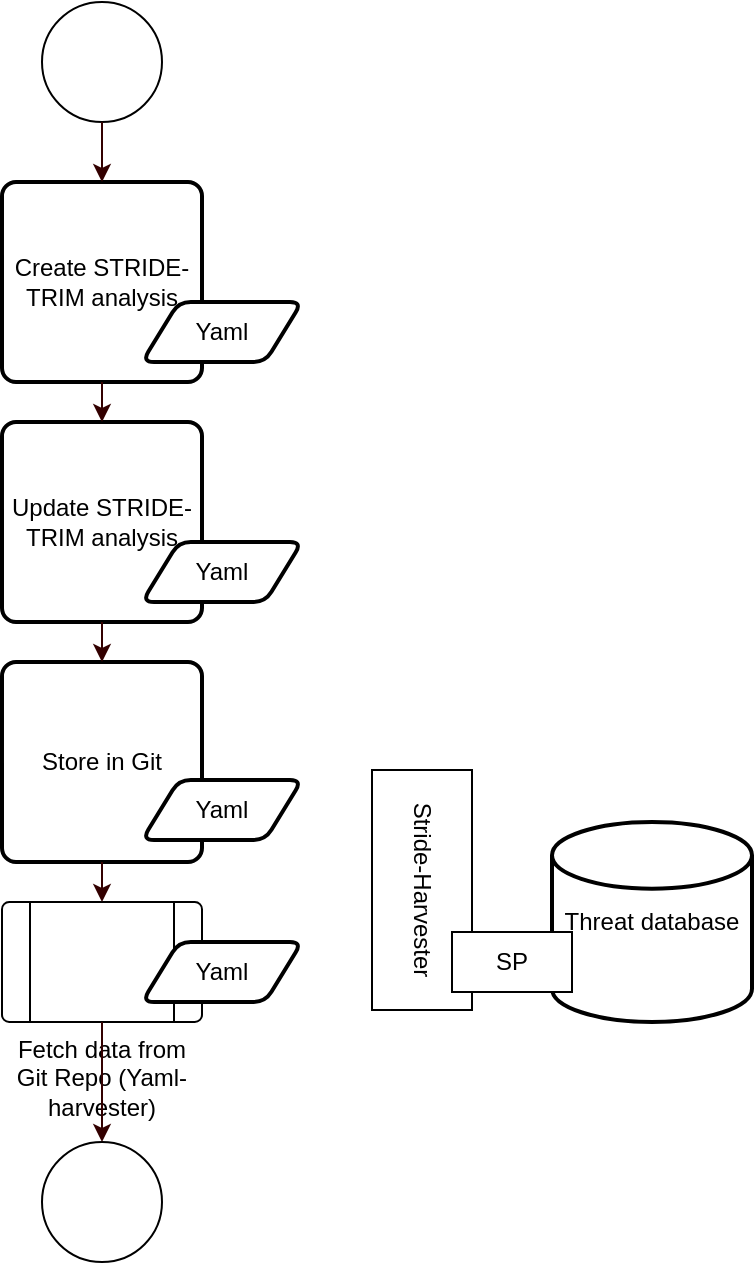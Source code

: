 <mxfile version="20.8.16" type="device"><diagram name="Page-1" id="jQMjmXJ49uNvcMFOh4p-"><mxGraphModel dx="954" dy="698" grid="1" gridSize="10" guides="1" tooltips="1" connect="1" arrows="1" fold="1" page="1" pageScale="1" pageWidth="850" pageHeight="1100" math="0" shadow="0"><root><mxCell id="0"/><mxCell id="1" parent="0"/><mxCell id="9XTwxbFcSGtul5KWC1o_-2" value="" style="verticalLabelPosition=bottom;verticalAlign=top;html=1;shape=mxgraph.flowchart.on-page_reference;" parent="1" vertex="1"><mxGeometry x="100" y="50" width="60" height="60" as="geometry"/></mxCell><mxCell id="9XTwxbFcSGtul5KWC1o_-3" value="Create STRIDE-TRIM analysis" style="rounded=1;whiteSpace=wrap;html=1;absoluteArcSize=1;arcSize=14;strokeWidth=2;" parent="1" vertex="1"><mxGeometry x="80" y="140" width="100" height="100" as="geometry"/></mxCell><mxCell id="9XTwxbFcSGtul5KWC1o_-4" value="Store in Git" style="rounded=1;whiteSpace=wrap;html=1;absoluteArcSize=1;arcSize=14;strokeWidth=2;" parent="1" vertex="1"><mxGeometry x="80" y="380" width="100" height="100" as="geometry"/></mxCell><mxCell id="9XTwxbFcSGtul5KWC1o_-18" value="Update&amp;nbsp;STRIDE-TRIM analysis" style="rounded=1;whiteSpace=wrap;html=1;absoluteArcSize=1;arcSize=14;strokeWidth=2;" parent="1" vertex="1"><mxGeometry x="80" y="260" width="100" height="100" as="geometry"/></mxCell><mxCell id="9XTwxbFcSGtul5KWC1o_-20" value="Fetch data from Git Repo (Yaml-harvester)" style="verticalLabelPosition=bottom;verticalAlign=top;html=1;shape=process;whiteSpace=wrap;rounded=1;size=0.14;arcSize=6;" parent="1" vertex="1"><mxGeometry x="80" y="500" width="100" height="60" as="geometry"/></mxCell><mxCell id="9XTwxbFcSGtul5KWC1o_-25" value="Yaml" style="shape=parallelogram;html=1;strokeWidth=2;perimeter=parallelogramPerimeter;whiteSpace=wrap;rounded=1;arcSize=12;size=0.23;" parent="1" vertex="1"><mxGeometry x="150" y="200" width="80" height="30" as="geometry"/></mxCell><mxCell id="9XTwxbFcSGtul5KWC1o_-26" value="Yaml" style="shape=parallelogram;html=1;strokeWidth=2;perimeter=parallelogramPerimeter;whiteSpace=wrap;rounded=1;arcSize=12;size=0.23;" parent="1" vertex="1"><mxGeometry x="150" y="320" width="80" height="30" as="geometry"/></mxCell><mxCell id="9XTwxbFcSGtul5KWC1o_-27" value="Yaml" style="shape=parallelogram;html=1;strokeWidth=2;perimeter=parallelogramPerimeter;whiteSpace=wrap;rounded=1;arcSize=12;size=0.23;" parent="1" vertex="1"><mxGeometry x="150" y="439" width="80" height="30" as="geometry"/></mxCell><mxCell id="9XTwxbFcSGtul5KWC1o_-28" value="Yaml" style="shape=parallelogram;html=1;strokeWidth=2;perimeter=parallelogramPerimeter;whiteSpace=wrap;rounded=1;arcSize=12;size=0.23;" parent="1" vertex="1"><mxGeometry x="150" y="520" width="80" height="30" as="geometry"/></mxCell><mxCell id="9XTwxbFcSGtul5KWC1o_-30" value="" style="verticalLabelPosition=bottom;verticalAlign=top;html=1;shape=mxgraph.flowchart.on-page_reference;" parent="1" vertex="1"><mxGeometry x="100" y="620" width="60" height="60" as="geometry"/></mxCell><mxCell id="9XTwxbFcSGtul5KWC1o_-40" value="Threat database" style="strokeWidth=2;html=1;shape=mxgraph.flowchart.database;whiteSpace=wrap;verticalAlign=middle;" parent="1" vertex="1"><mxGeometry x="355" y="460" width="100" height="100" as="geometry"/></mxCell><mxCell id="9XTwxbFcSGtul5KWC1o_-42" value="Stride-Harvester" style="rounded=0;whiteSpace=wrap;html=1;rotation=90;" parent="1" vertex="1"><mxGeometry x="230" y="469" width="120" height="50" as="geometry"/></mxCell><mxCell id="9XTwxbFcSGtul5KWC1o_-41" value="SP" style="rounded=0;whiteSpace=wrap;html=1;" parent="1" vertex="1"><mxGeometry x="305" y="515" width="60" height="30" as="geometry"/></mxCell><mxCell id="9XTwxbFcSGtul5KWC1o_-46" value="" style="endArrow=classic;html=1;rounded=0;strokeColor=#330000;strokeWidth=1;exitX=0.5;exitY=1;exitDx=0;exitDy=0;exitPerimeter=0;" parent="1" source="9XTwxbFcSGtul5KWC1o_-2" target="9XTwxbFcSGtul5KWC1o_-3" edge="1"><mxGeometry width="50" height="50" relative="1" as="geometry"><mxPoint x="260" y="110" as="sourcePoint"/><mxPoint x="310" y="60" as="targetPoint"/></mxGeometry></mxCell><mxCell id="9XTwxbFcSGtul5KWC1o_-47" value="" style="endArrow=classic;html=1;rounded=0;strokeColor=#330000;strokeWidth=1;exitX=0.5;exitY=1;exitDx=0;exitDy=0;entryX=0.5;entryY=0;entryDx=0;entryDy=0;" parent="1" source="9XTwxbFcSGtul5KWC1o_-3" target="9XTwxbFcSGtul5KWC1o_-18" edge="1"><mxGeometry width="50" height="50" relative="1" as="geometry"><mxPoint x="140" y="120" as="sourcePoint"/><mxPoint x="140" y="150" as="targetPoint"/></mxGeometry></mxCell><mxCell id="9XTwxbFcSGtul5KWC1o_-48" value="" style="endArrow=classic;html=1;rounded=0;strokeColor=#330000;strokeWidth=1;exitX=0.5;exitY=1;exitDx=0;exitDy=0;entryX=0.5;entryY=0;entryDx=0;entryDy=0;" parent="1" source="9XTwxbFcSGtul5KWC1o_-18" target="9XTwxbFcSGtul5KWC1o_-4" edge="1"><mxGeometry width="50" height="50" relative="1" as="geometry"><mxPoint x="150" y="140" as="sourcePoint"/><mxPoint x="150" y="170" as="targetPoint"/></mxGeometry></mxCell><mxCell id="9XTwxbFcSGtul5KWC1o_-49" value="" style="endArrow=classic;html=1;rounded=0;strokeColor=#330000;strokeWidth=1;exitX=0.5;exitY=1;exitDx=0;exitDy=0;entryX=0.5;entryY=0;entryDx=0;entryDy=0;" parent="1" source="9XTwxbFcSGtul5KWC1o_-4" target="9XTwxbFcSGtul5KWC1o_-20" edge="1"><mxGeometry width="50" height="50" relative="1" as="geometry"><mxPoint x="160" y="140" as="sourcePoint"/><mxPoint x="160" y="170" as="targetPoint"/></mxGeometry></mxCell><mxCell id="9XTwxbFcSGtul5KWC1o_-50" value="" style="endArrow=classic;html=1;rounded=0;strokeColor=#330000;strokeWidth=1;entryX=0.5;entryY=0;entryDx=0;entryDy=0;entryPerimeter=0;" parent="1" source="9XTwxbFcSGtul5KWC1o_-20" target="9XTwxbFcSGtul5KWC1o_-30" edge="1"><mxGeometry width="50" height="50" relative="1" as="geometry"><mxPoint x="230" y="730" as="sourcePoint"/><mxPoint x="280" y="680" as="targetPoint"/></mxGeometry></mxCell></root></mxGraphModel></diagram></mxfile>